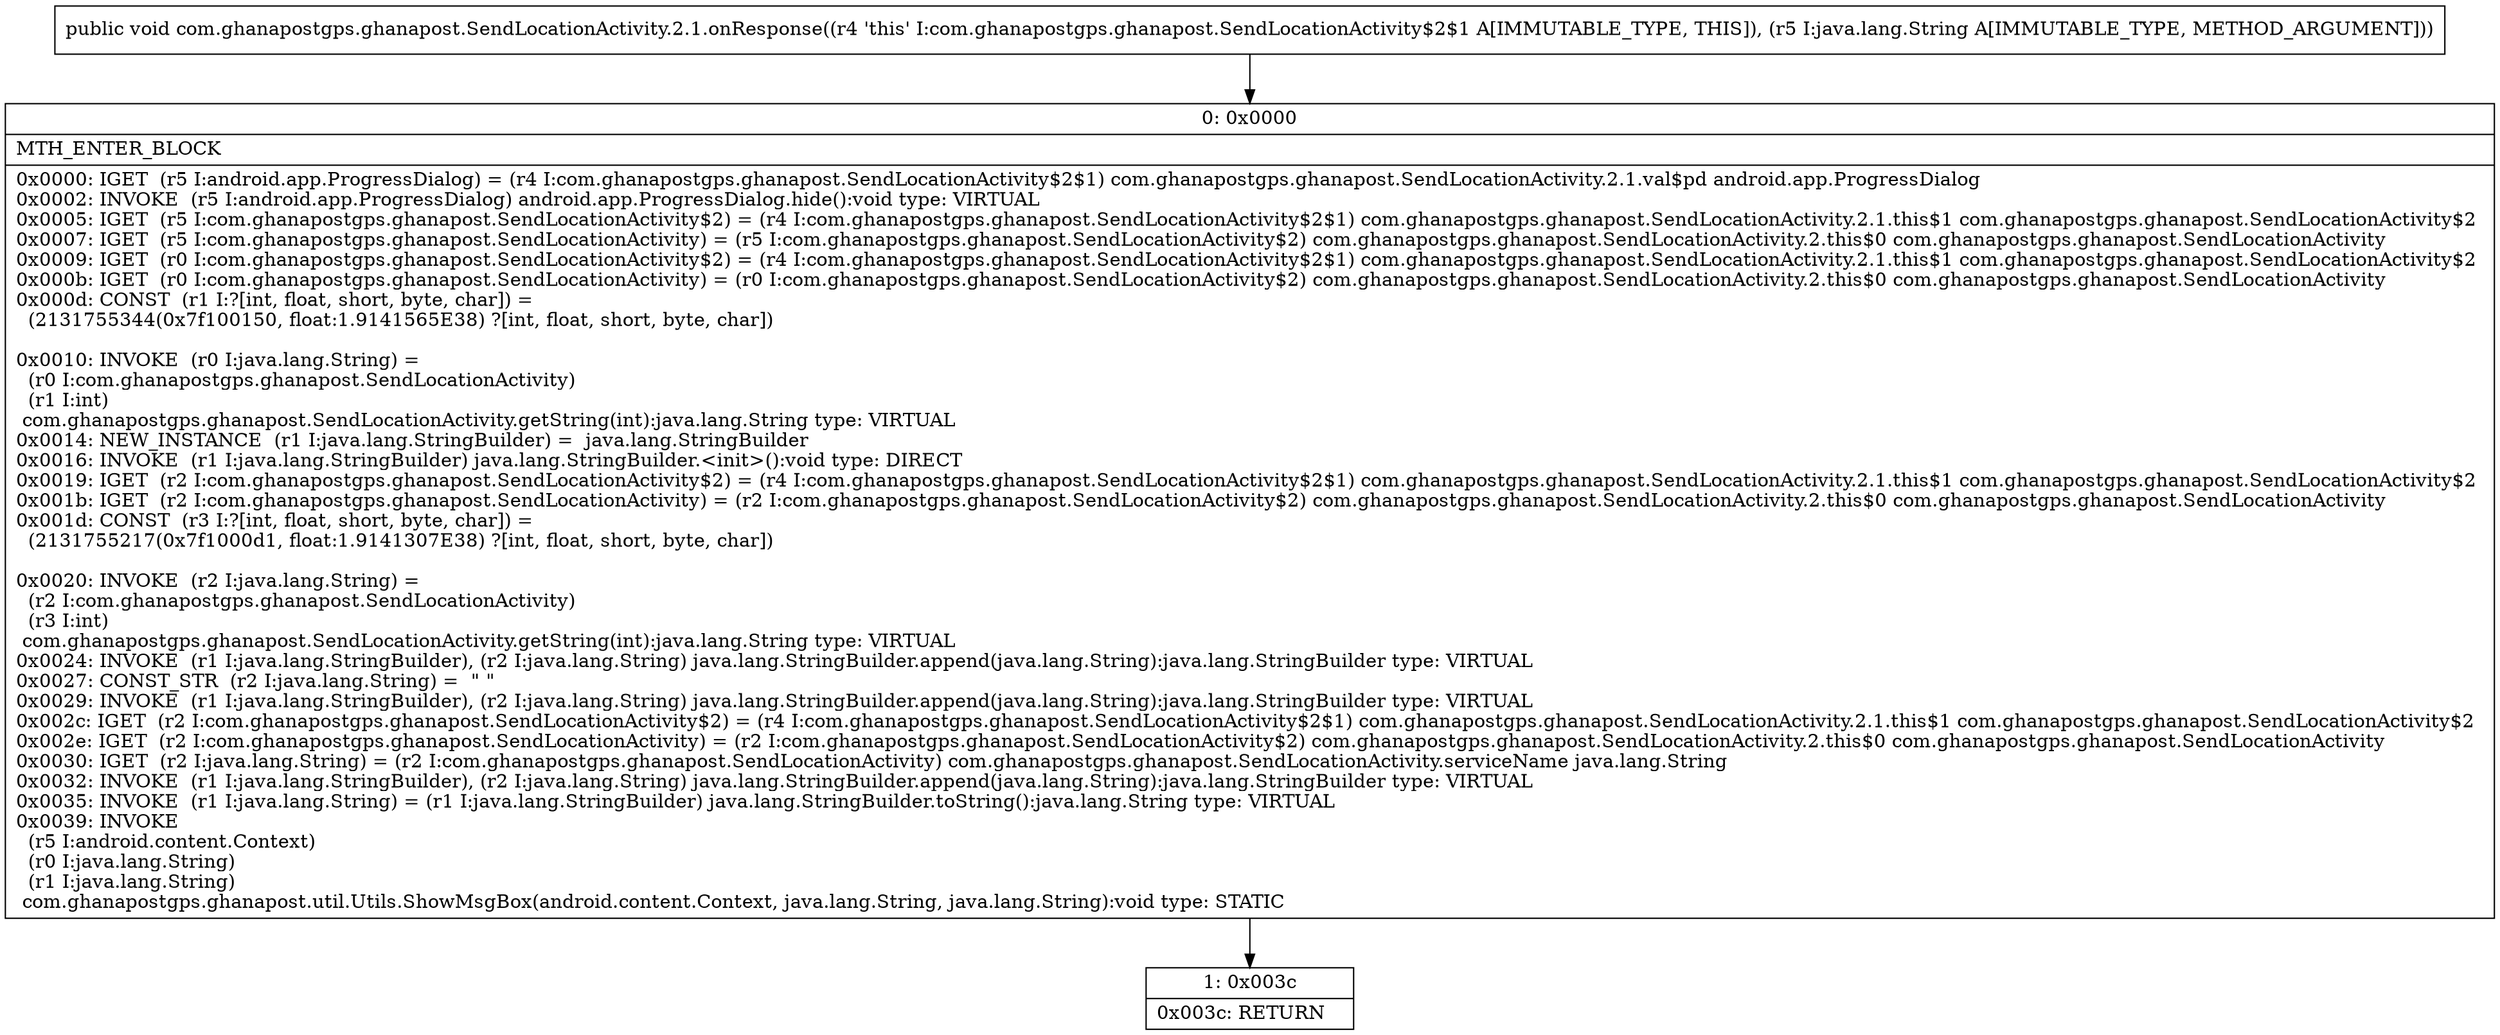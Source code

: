 digraph "CFG forcom.ghanapostgps.ghanapost.SendLocationActivity.2.1.onResponse(Ljava\/lang\/String;)V" {
Node_0 [shape=record,label="{0\:\ 0x0000|MTH_ENTER_BLOCK\l|0x0000: IGET  (r5 I:android.app.ProgressDialog) = (r4 I:com.ghanapostgps.ghanapost.SendLocationActivity$2$1) com.ghanapostgps.ghanapost.SendLocationActivity.2.1.val$pd android.app.ProgressDialog \l0x0002: INVOKE  (r5 I:android.app.ProgressDialog) android.app.ProgressDialog.hide():void type: VIRTUAL \l0x0005: IGET  (r5 I:com.ghanapostgps.ghanapost.SendLocationActivity$2) = (r4 I:com.ghanapostgps.ghanapost.SendLocationActivity$2$1) com.ghanapostgps.ghanapost.SendLocationActivity.2.1.this$1 com.ghanapostgps.ghanapost.SendLocationActivity$2 \l0x0007: IGET  (r5 I:com.ghanapostgps.ghanapost.SendLocationActivity) = (r5 I:com.ghanapostgps.ghanapost.SendLocationActivity$2) com.ghanapostgps.ghanapost.SendLocationActivity.2.this$0 com.ghanapostgps.ghanapost.SendLocationActivity \l0x0009: IGET  (r0 I:com.ghanapostgps.ghanapost.SendLocationActivity$2) = (r4 I:com.ghanapostgps.ghanapost.SendLocationActivity$2$1) com.ghanapostgps.ghanapost.SendLocationActivity.2.1.this$1 com.ghanapostgps.ghanapost.SendLocationActivity$2 \l0x000b: IGET  (r0 I:com.ghanapostgps.ghanapost.SendLocationActivity) = (r0 I:com.ghanapostgps.ghanapost.SendLocationActivity$2) com.ghanapostgps.ghanapost.SendLocationActivity.2.this$0 com.ghanapostgps.ghanapost.SendLocationActivity \l0x000d: CONST  (r1 I:?[int, float, short, byte, char]) = \l  (2131755344(0x7f100150, float:1.9141565E38) ?[int, float, short, byte, char])\l \l0x0010: INVOKE  (r0 I:java.lang.String) = \l  (r0 I:com.ghanapostgps.ghanapost.SendLocationActivity)\l  (r1 I:int)\l com.ghanapostgps.ghanapost.SendLocationActivity.getString(int):java.lang.String type: VIRTUAL \l0x0014: NEW_INSTANCE  (r1 I:java.lang.StringBuilder) =  java.lang.StringBuilder \l0x0016: INVOKE  (r1 I:java.lang.StringBuilder) java.lang.StringBuilder.\<init\>():void type: DIRECT \l0x0019: IGET  (r2 I:com.ghanapostgps.ghanapost.SendLocationActivity$2) = (r4 I:com.ghanapostgps.ghanapost.SendLocationActivity$2$1) com.ghanapostgps.ghanapost.SendLocationActivity.2.1.this$1 com.ghanapostgps.ghanapost.SendLocationActivity$2 \l0x001b: IGET  (r2 I:com.ghanapostgps.ghanapost.SendLocationActivity) = (r2 I:com.ghanapostgps.ghanapost.SendLocationActivity$2) com.ghanapostgps.ghanapost.SendLocationActivity.2.this$0 com.ghanapostgps.ghanapost.SendLocationActivity \l0x001d: CONST  (r3 I:?[int, float, short, byte, char]) = \l  (2131755217(0x7f1000d1, float:1.9141307E38) ?[int, float, short, byte, char])\l \l0x0020: INVOKE  (r2 I:java.lang.String) = \l  (r2 I:com.ghanapostgps.ghanapost.SendLocationActivity)\l  (r3 I:int)\l com.ghanapostgps.ghanapost.SendLocationActivity.getString(int):java.lang.String type: VIRTUAL \l0x0024: INVOKE  (r1 I:java.lang.StringBuilder), (r2 I:java.lang.String) java.lang.StringBuilder.append(java.lang.String):java.lang.StringBuilder type: VIRTUAL \l0x0027: CONST_STR  (r2 I:java.lang.String) =  \" \" \l0x0029: INVOKE  (r1 I:java.lang.StringBuilder), (r2 I:java.lang.String) java.lang.StringBuilder.append(java.lang.String):java.lang.StringBuilder type: VIRTUAL \l0x002c: IGET  (r2 I:com.ghanapostgps.ghanapost.SendLocationActivity$2) = (r4 I:com.ghanapostgps.ghanapost.SendLocationActivity$2$1) com.ghanapostgps.ghanapost.SendLocationActivity.2.1.this$1 com.ghanapostgps.ghanapost.SendLocationActivity$2 \l0x002e: IGET  (r2 I:com.ghanapostgps.ghanapost.SendLocationActivity) = (r2 I:com.ghanapostgps.ghanapost.SendLocationActivity$2) com.ghanapostgps.ghanapost.SendLocationActivity.2.this$0 com.ghanapostgps.ghanapost.SendLocationActivity \l0x0030: IGET  (r2 I:java.lang.String) = (r2 I:com.ghanapostgps.ghanapost.SendLocationActivity) com.ghanapostgps.ghanapost.SendLocationActivity.serviceName java.lang.String \l0x0032: INVOKE  (r1 I:java.lang.StringBuilder), (r2 I:java.lang.String) java.lang.StringBuilder.append(java.lang.String):java.lang.StringBuilder type: VIRTUAL \l0x0035: INVOKE  (r1 I:java.lang.String) = (r1 I:java.lang.StringBuilder) java.lang.StringBuilder.toString():java.lang.String type: VIRTUAL \l0x0039: INVOKE  \l  (r5 I:android.content.Context)\l  (r0 I:java.lang.String)\l  (r1 I:java.lang.String)\l com.ghanapostgps.ghanapost.util.Utils.ShowMsgBox(android.content.Context, java.lang.String, java.lang.String):void type: STATIC \l}"];
Node_1 [shape=record,label="{1\:\ 0x003c|0x003c: RETURN   \l}"];
MethodNode[shape=record,label="{public void com.ghanapostgps.ghanapost.SendLocationActivity.2.1.onResponse((r4 'this' I:com.ghanapostgps.ghanapost.SendLocationActivity$2$1 A[IMMUTABLE_TYPE, THIS]), (r5 I:java.lang.String A[IMMUTABLE_TYPE, METHOD_ARGUMENT])) }"];
MethodNode -> Node_0;
Node_0 -> Node_1;
}

